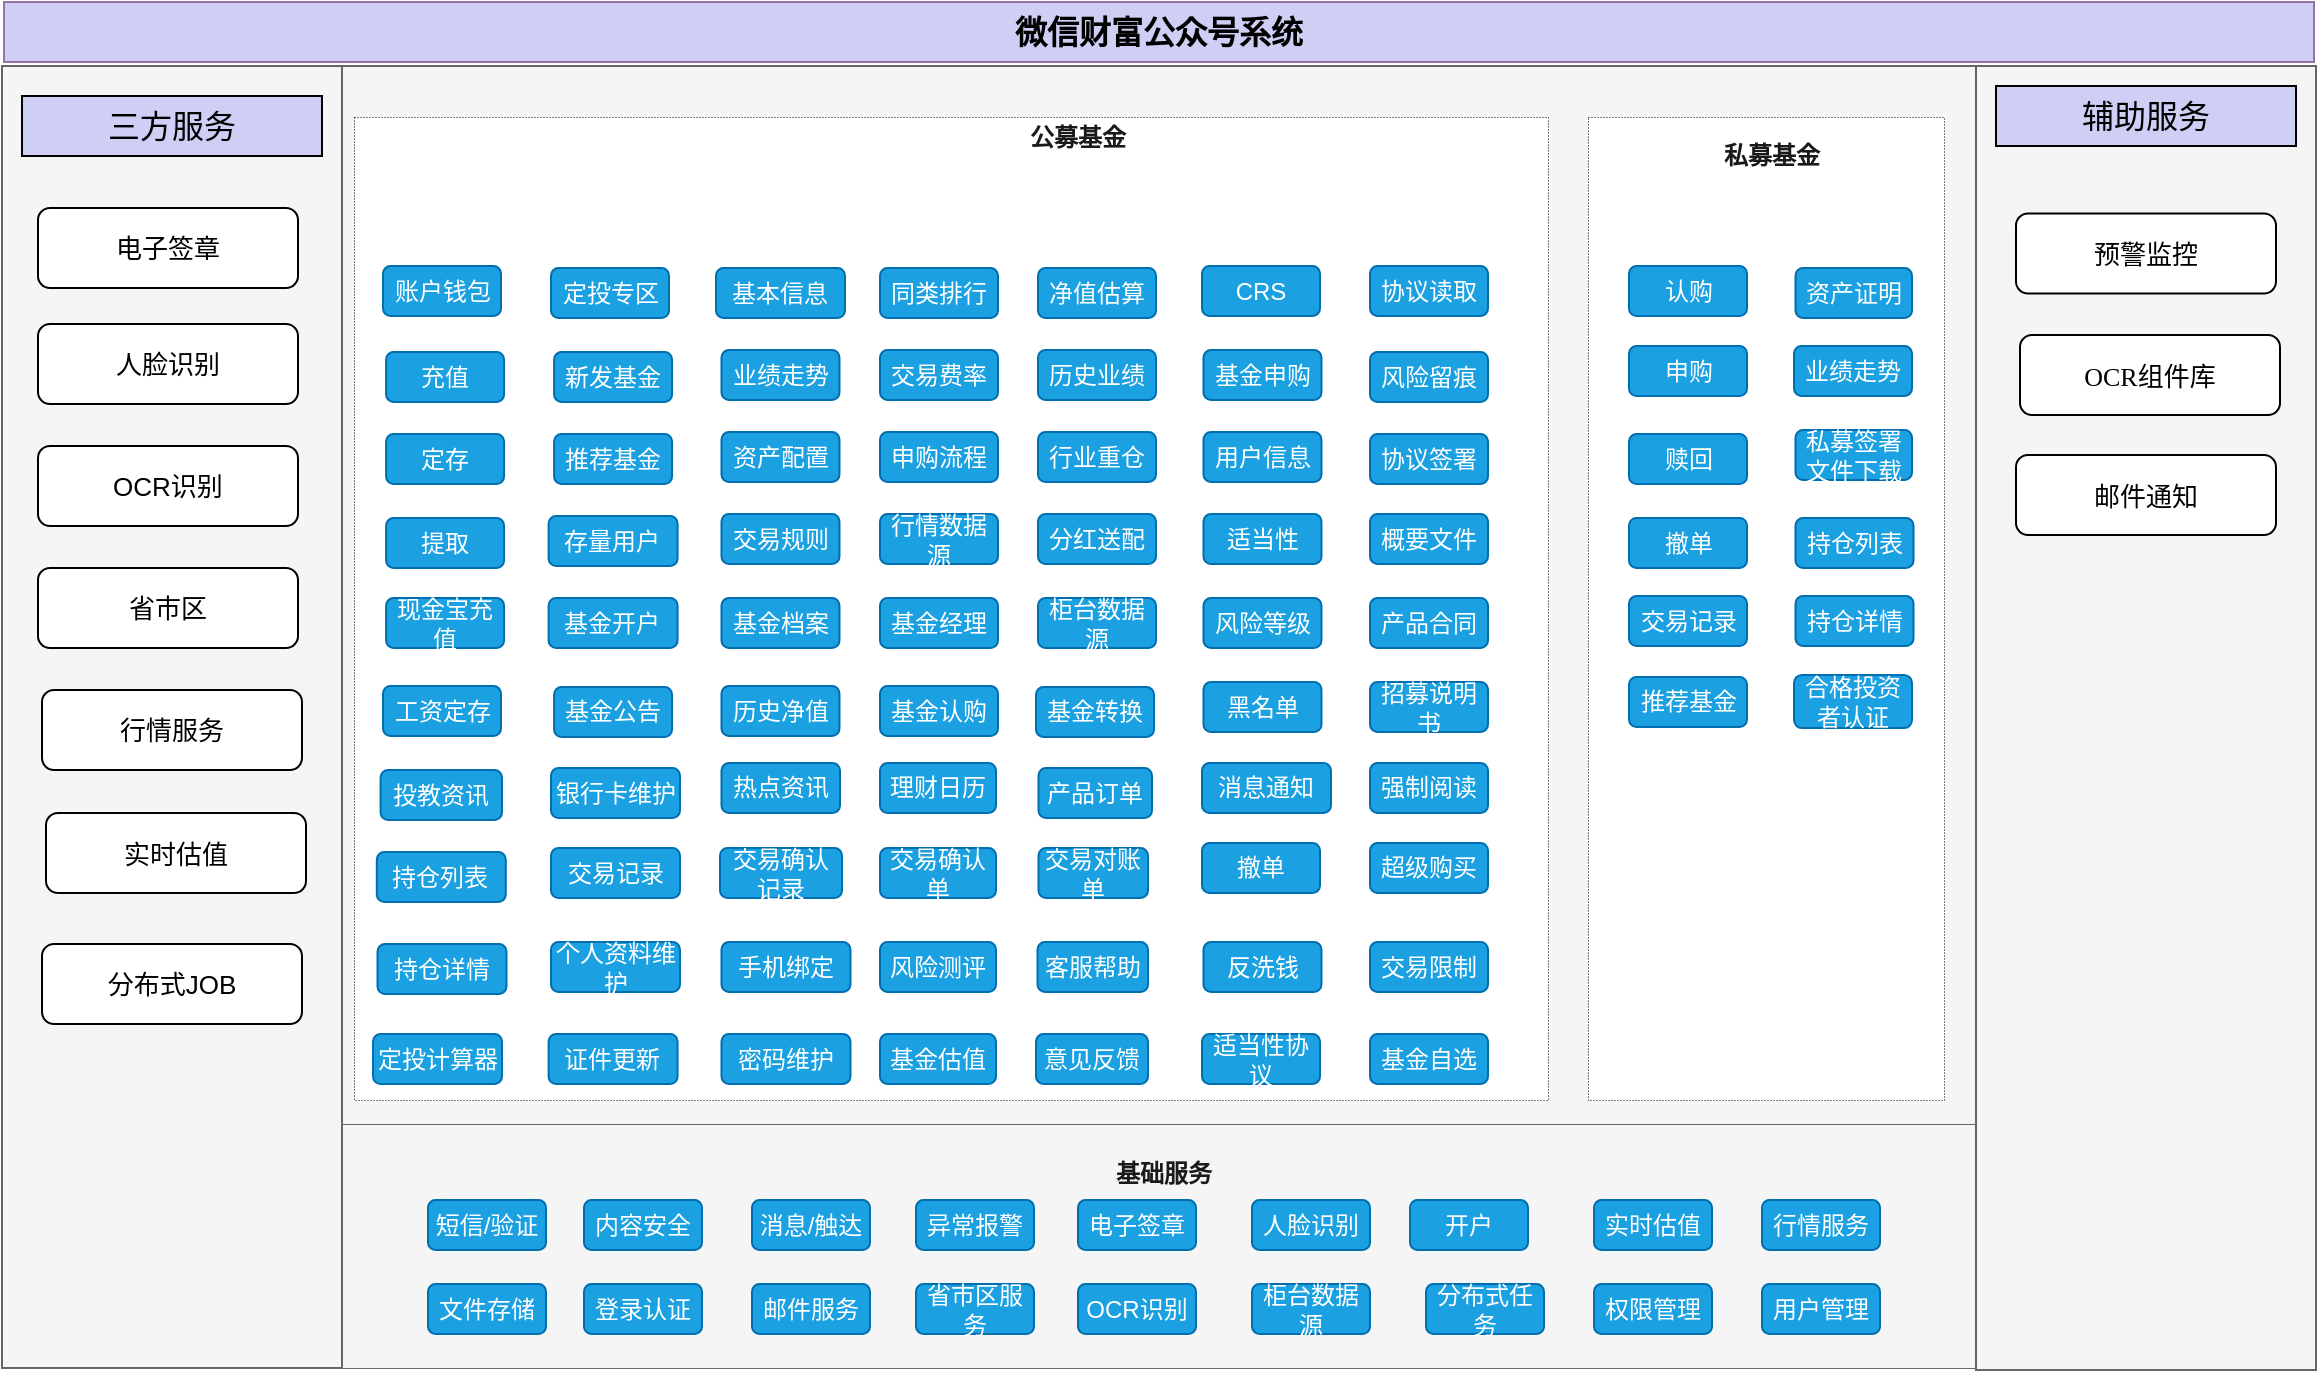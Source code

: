 <mxfile version="20.2.6" type="github">
  <diagram id="PbEHLwvle0bfFOzdE0RF" name="第 1 页">
    <mxGraphModel dx="1497" dy="802" grid="0" gridSize="10" guides="1" tooltips="1" connect="1" arrows="1" fold="1" page="0" pageScale="1" pageWidth="827" pageHeight="1169" math="0" shadow="0">
      <root>
        <mxCell id="0" />
        <mxCell id="1" parent="0" />
        <mxCell id="mJ2Si0FMy0EvRf1vYriI-1" value="" style="rounded=0;whiteSpace=wrap;html=1;fillColor=#f5f5f5;strokeColor=#666666;fontColor=#333333;" vertex="1" parent="1">
          <mxGeometry x="316" y="122" width="817" height="612" as="geometry" />
        </mxCell>
        <mxCell id="mJ2Si0FMy0EvRf1vYriI-14" value="" style="rounded=0;whiteSpace=wrap;html=1;fontColor=#333333;strokeColor=#666666;strokeWidth=0.5;fillColor=#f5f5f5;" vertex="1" parent="1">
          <mxGeometry x="309" y="651" width="825" height="122" as="geometry" />
        </mxCell>
        <mxCell id="bQanzyuvM3PR-ToL9I3--2" value="微信财富公众号系统" style="rounded=0;whiteSpace=wrap;html=1;fillColor=#CFCEF5;strokeColor=#9673a6;fontStyle=1;fontSize=16;" parent="1" vertex="1">
          <mxGeometry x="147" y="90" width="1155" height="30" as="geometry" />
        </mxCell>
        <mxCell id="bQanzyuvM3PR-ToL9I3--24" value="" style="rounded=0;whiteSpace=wrap;html=1;fontSize=16;fillColor=#f5f5f5;strokeColor=#666666;fontColor=#333333;" parent="1" vertex="1">
          <mxGeometry x="146" y="122" width="170" height="651" as="geometry" />
        </mxCell>
        <mxCell id="bQanzyuvM3PR-ToL9I3--25" value="三方服务" style="rounded=0;whiteSpace=wrap;html=1;fontSize=16;fillColor=#CFCEF5;" parent="1" vertex="1">
          <mxGeometry x="156" y="137" width="150" height="30" as="geometry" />
        </mxCell>
        <mxCell id="bQanzyuvM3PR-ToL9I3--26" value="电子签章" style="rounded=1;whiteSpace=wrap;html=1;fontSize=13;" parent="1" vertex="1">
          <mxGeometry x="164" y="193" width="130" height="40" as="geometry" />
        </mxCell>
        <mxCell id="bQanzyuvM3PR-ToL9I3--27" value="人脸识别" style="rounded=1;whiteSpace=wrap;html=1;fontSize=13;" parent="1" vertex="1">
          <mxGeometry x="164" y="251" width="130" height="40" as="geometry" />
        </mxCell>
        <mxCell id="bQanzyuvM3PR-ToL9I3--28" value="OCR识别" style="rounded=1;whiteSpace=wrap;html=1;fontSize=13;" parent="1" vertex="1">
          <mxGeometry x="164" y="312" width="130" height="40" as="geometry" />
        </mxCell>
        <mxCell id="bQanzyuvM3PR-ToL9I3--134" value="" style="rounded=0;whiteSpace=wrap;html=1;fontSize=13;fillColor=#f5f5f5;fontColor=#333333;strokeColor=#666666;" parent="1" vertex="1">
          <mxGeometry x="1133" y="122" width="170" height="652" as="geometry" />
        </mxCell>
        <mxCell id="bQanzyuvM3PR-ToL9I3--135" value="辅助服务" style="rounded=0;whiteSpace=wrap;html=1;fontSize=16;fillColor=#CFCEF5;" parent="1" vertex="1">
          <mxGeometry x="1143" y="132" width="150" height="30" as="geometry" />
        </mxCell>
        <mxCell id="ZADM2jKMoyXwHcdbe6bZ-2" value="&lt;p class=&quot;MsoNormal&quot; style=&quot;font-size: 13px;&quot;&gt;&lt;span style=&quot;font-size: 13px;&quot;&gt;&lt;font style=&quot;font-size: 13px;&quot;&gt;预警监控&lt;/font&gt;&lt;/span&gt;&lt;/p&gt;" style="rounded=1;whiteSpace=wrap;html=1;fontSize=13;fontFamily=Verdana;" parent="1" vertex="1">
          <mxGeometry x="1153" y="195.75" width="130" height="40" as="geometry" />
        </mxCell>
        <mxCell id="ZADM2jKMoyXwHcdbe6bZ-4" value="&lt;p class=&quot;MsoNormal&quot; style=&quot;font-size: 13px;&quot;&gt;&lt;span style=&quot;font-size: 13px;&quot;&gt;&lt;font style=&quot;font-size: 13px;&quot;&gt;OCR组件库&lt;/font&gt;&lt;/span&gt;&lt;/p&gt;" style="rounded=1;whiteSpace=wrap;html=1;fontSize=13;fontFamily=Verdana;" parent="1" vertex="1">
          <mxGeometry x="1155" y="256.5" width="130" height="40" as="geometry" />
        </mxCell>
        <mxCell id="zjK6YM6E4vPAOyXwSc66-1" value="省市区" style="rounded=1;whiteSpace=wrap;html=1;fontSize=13;" parent="1" vertex="1">
          <mxGeometry x="164" y="373" width="130" height="40" as="geometry" />
        </mxCell>
        <mxCell id="zjK6YM6E4vPAOyXwSc66-2" value="行情服务" style="rounded=1;whiteSpace=wrap;html=1;fontSize=13;" parent="1" vertex="1">
          <mxGeometry x="166" y="434" width="130" height="40" as="geometry" />
        </mxCell>
        <mxCell id="zjK6YM6E4vPAOyXwSc66-3" value="实时估值" style="rounded=1;whiteSpace=wrap;html=1;fontSize=13;" parent="1" vertex="1">
          <mxGeometry x="168" y="495.5" width="130" height="40" as="geometry" />
        </mxCell>
        <mxCell id="zjK6YM6E4vPAOyXwSc66-4" value="&lt;p class=&quot;MsoNormal&quot; style=&quot;font-size: 13px;&quot;&gt;&lt;span style=&quot;font-size: 13px;&quot;&gt;&lt;font style=&quot;font-size: 13px;&quot;&gt;邮件通知&lt;/font&gt;&lt;/span&gt;&lt;/p&gt;" style="rounded=1;whiteSpace=wrap;html=1;fontSize=13;fontFamily=Verdana;" parent="1" vertex="1">
          <mxGeometry x="1153" y="316.5" width="130" height="40" as="geometry" />
        </mxCell>
        <mxCell id="mJ2Si0FMy0EvRf1vYriI-2" value="" style="rounded=0;whiteSpace=wrap;html=1;fontColor=#1A1A1A;strokeColor=default;dashed=1;dashPattern=1 2;strokeWidth=0.5;" vertex="1" parent="1">
          <mxGeometry x="322" y="147.5" width="597" height="491.5" as="geometry" />
        </mxCell>
        <mxCell id="mJ2Si0FMy0EvRf1vYriI-3" value="" style="rounded=0;whiteSpace=wrap;html=1;fontColor=#1A1A1A;dashed=1;dashPattern=1 2;strokeWidth=0.5;" vertex="1" parent="1">
          <mxGeometry x="939" y="147.5" width="178" height="491.5" as="geometry" />
        </mxCell>
        <mxCell id="mJ2Si0FMy0EvRf1vYriI-5" value="公募基金" style="text;html=1;strokeColor=none;fillColor=none;align=center;verticalAlign=middle;whiteSpace=wrap;rounded=0;dashed=1;dashPattern=1 2;fontColor=#1A1A1A;fontStyle=1" vertex="1" parent="1">
          <mxGeometry x="654" y="143" width="60" height="30" as="geometry" />
        </mxCell>
        <mxCell id="mJ2Si0FMy0EvRf1vYriI-6" value="私募基金" style="text;html=1;strokeColor=none;fillColor=none;align=center;verticalAlign=middle;whiteSpace=wrap;rounded=0;dashed=1;dashPattern=1 2;fontColor=#1A1A1A;fontStyle=1" vertex="1" parent="1">
          <mxGeometry x="1001" y="152" width="60" height="30" as="geometry" />
        </mxCell>
        <mxCell id="mJ2Si0FMy0EvRf1vYriI-8" value="开户" style="text;html=1;strokeColor=#006EAF;fillColor=#1ba1e2;align=center;verticalAlign=middle;whiteSpace=wrap;rounded=1;fontColor=#ffffff;" vertex="1" parent="1">
          <mxGeometry x="850" y="689" width="59" height="25" as="geometry" />
        </mxCell>
        <mxCell id="mJ2Si0FMy0EvRf1vYriI-9" value="认购" style="text;html=1;strokeColor=#006EAF;fillColor=#1ba1e2;align=center;verticalAlign=middle;whiteSpace=wrap;rounded=1;fontColor=#ffffff;" vertex="1" parent="1">
          <mxGeometry x="959.5" y="222" width="59" height="25" as="geometry" />
        </mxCell>
        <mxCell id="mJ2Si0FMy0EvRf1vYriI-10" value="申购" style="text;html=1;strokeColor=#006EAF;fillColor=#1ba1e2;align=center;verticalAlign=middle;whiteSpace=wrap;rounded=1;fontColor=#ffffff;" vertex="1" parent="1">
          <mxGeometry x="959.5" y="262" width="59" height="25" as="geometry" />
        </mxCell>
        <mxCell id="mJ2Si0FMy0EvRf1vYriI-11" value="业绩走势" style="text;html=1;strokeColor=#006EAF;fillColor=#1ba1e2;align=center;verticalAlign=middle;whiteSpace=wrap;rounded=1;fontColor=#ffffff;" vertex="1" parent="1">
          <mxGeometry x="1042" y="262" width="59" height="25" as="geometry" />
        </mxCell>
        <mxCell id="mJ2Si0FMy0EvRf1vYriI-12" value="赎回" style="text;html=1;strokeColor=#006EAF;fillColor=#1ba1e2;align=center;verticalAlign=middle;whiteSpace=wrap;rounded=1;fontColor=#ffffff;" vertex="1" parent="1">
          <mxGeometry x="959.5" y="306" width="59" height="25" as="geometry" />
        </mxCell>
        <mxCell id="mJ2Si0FMy0EvRf1vYriI-13" value="撤单" style="text;html=1;strokeColor=#006EAF;fillColor=#1ba1e2;align=center;verticalAlign=middle;whiteSpace=wrap;rounded=1;fontColor=#ffffff;" vertex="1" parent="1">
          <mxGeometry x="959.5" y="348" width="59" height="25" as="geometry" />
        </mxCell>
        <mxCell id="mJ2Si0FMy0EvRf1vYriI-15" value="基础服务" style="text;html=1;strokeColor=none;fillColor=none;align=center;verticalAlign=middle;whiteSpace=wrap;rounded=0;fontColor=#1A1A1A;fontStyle=1" vertex="1" parent="1">
          <mxGeometry x="696.5" y="661" width="60" height="30" as="geometry" />
        </mxCell>
        <mxCell id="mJ2Si0FMy0EvRf1vYriI-16" value="短信/验证" style="text;html=1;strokeColor=#006EAF;fillColor=#1ba1e2;align=center;verticalAlign=middle;whiteSpace=wrap;rounded=1;fontColor=#ffffff;" vertex="1" parent="1">
          <mxGeometry x="359" y="689" width="59" height="25" as="geometry" />
        </mxCell>
        <mxCell id="mJ2Si0FMy0EvRf1vYriI-17" value="内容安全" style="text;html=1;strokeColor=#006EAF;fillColor=#1ba1e2;align=center;verticalAlign=middle;whiteSpace=wrap;rounded=1;fontColor=#ffffff;" vertex="1" parent="1">
          <mxGeometry x="437" y="689" width="59" height="25" as="geometry" />
        </mxCell>
        <mxCell id="mJ2Si0FMy0EvRf1vYriI-18" value="消息/触达" style="text;html=1;strokeColor=#006EAF;fillColor=#1ba1e2;align=center;verticalAlign=middle;whiteSpace=wrap;rounded=1;fontColor=#ffffff;" vertex="1" parent="1">
          <mxGeometry x="521" y="689" width="59" height="25" as="geometry" />
        </mxCell>
        <mxCell id="mJ2Si0FMy0EvRf1vYriI-19" value="异常报警" style="text;html=1;strokeColor=#006EAF;fillColor=#1ba1e2;align=center;verticalAlign=middle;whiteSpace=wrap;rounded=1;fontColor=#ffffff;" vertex="1" parent="1">
          <mxGeometry x="603" y="689" width="59" height="25" as="geometry" />
        </mxCell>
        <mxCell id="mJ2Si0FMy0EvRf1vYriI-20" value="电子签章" style="text;html=1;strokeColor=#006EAF;fillColor=#1ba1e2;align=center;verticalAlign=middle;whiteSpace=wrap;rounded=1;fontColor=#ffffff;" vertex="1" parent="1">
          <mxGeometry x="684" y="689" width="59" height="25" as="geometry" />
        </mxCell>
        <mxCell id="mJ2Si0FMy0EvRf1vYriI-21" value="人脸识别" style="text;html=1;strokeColor=#006EAF;fillColor=#1ba1e2;align=center;verticalAlign=middle;whiteSpace=wrap;rounded=1;fontColor=#ffffff;" vertex="1" parent="1">
          <mxGeometry x="771" y="689" width="59" height="25" as="geometry" />
        </mxCell>
        <mxCell id="mJ2Si0FMy0EvRf1vYriI-22" value="文件存储" style="text;html=1;strokeColor=#006EAF;fillColor=#1ba1e2;align=center;verticalAlign=middle;whiteSpace=wrap;rounded=1;fontColor=#ffffff;" vertex="1" parent="1">
          <mxGeometry x="359" y="731" width="59" height="25" as="geometry" />
        </mxCell>
        <mxCell id="mJ2Si0FMy0EvRf1vYriI-23" value="登录认证" style="text;html=1;strokeColor=#006EAF;fillColor=#1ba1e2;align=center;verticalAlign=middle;whiteSpace=wrap;rounded=1;fontColor=#ffffff;" vertex="1" parent="1">
          <mxGeometry x="437" y="731" width="59" height="25" as="geometry" />
        </mxCell>
        <mxCell id="mJ2Si0FMy0EvRf1vYriI-24" value="邮件服务" style="text;html=1;strokeColor=#006EAF;fillColor=#1ba1e2;align=center;verticalAlign=middle;whiteSpace=wrap;rounded=1;fontColor=#ffffff;" vertex="1" parent="1">
          <mxGeometry x="521" y="731" width="59" height="25" as="geometry" />
        </mxCell>
        <mxCell id="mJ2Si0FMy0EvRf1vYriI-25" value="省市区服务" style="text;html=1;strokeColor=#006EAF;fillColor=#1ba1e2;align=center;verticalAlign=middle;whiteSpace=wrap;rounded=1;fontColor=#ffffff;" vertex="1" parent="1">
          <mxGeometry x="603" y="731" width="59" height="25" as="geometry" />
        </mxCell>
        <mxCell id="mJ2Si0FMy0EvRf1vYriI-26" value="行情服务" style="text;html=1;strokeColor=#006EAF;fillColor=#1ba1e2;align=center;verticalAlign=middle;whiteSpace=wrap;rounded=1;fontColor=#ffffff;" vertex="1" parent="1">
          <mxGeometry x="1026" y="689" width="59" height="25" as="geometry" />
        </mxCell>
        <mxCell id="mJ2Si0FMy0EvRf1vYriI-27" value="实时估值" style="text;html=1;strokeColor=#006EAF;fillColor=#1ba1e2;align=center;verticalAlign=middle;whiteSpace=wrap;rounded=1;fontColor=#ffffff;" vertex="1" parent="1">
          <mxGeometry x="942" y="689" width="59" height="25" as="geometry" />
        </mxCell>
        <mxCell id="mJ2Si0FMy0EvRf1vYriI-126" value="OCR识别" style="text;html=1;strokeColor=#006EAF;fillColor=#1ba1e2;align=center;verticalAlign=middle;whiteSpace=wrap;rounded=1;fontColor=#ffffff;" vertex="1" parent="1">
          <mxGeometry x="684" y="731" width="59" height="25" as="geometry" />
        </mxCell>
        <mxCell id="mJ2Si0FMy0EvRf1vYriI-127" value="柜台数据源" style="text;html=1;strokeColor=#006EAF;fillColor=#1ba1e2;align=center;verticalAlign=middle;whiteSpace=wrap;rounded=1;fontColor=#ffffff;" vertex="1" parent="1">
          <mxGeometry x="771" y="731" width="59" height="25" as="geometry" />
        </mxCell>
        <mxCell id="mJ2Si0FMy0EvRf1vYriI-128" value="分布式任务" style="text;html=1;strokeColor=#006EAF;fillColor=#1ba1e2;align=center;verticalAlign=middle;whiteSpace=wrap;rounded=1;fontColor=#ffffff;" vertex="1" parent="1">
          <mxGeometry x="858" y="731" width="59" height="25" as="geometry" />
        </mxCell>
        <mxCell id="mJ2Si0FMy0EvRf1vYriI-129" value="权限管理" style="text;html=1;strokeColor=#006EAF;fillColor=#1ba1e2;align=center;verticalAlign=middle;whiteSpace=wrap;rounded=1;fontColor=#ffffff;" vertex="1" parent="1">
          <mxGeometry x="942" y="731" width="59" height="25" as="geometry" />
        </mxCell>
        <mxCell id="mJ2Si0FMy0EvRf1vYriI-130" value="用户管理" style="text;html=1;strokeColor=#006EAF;fillColor=#1ba1e2;align=center;verticalAlign=middle;whiteSpace=wrap;rounded=1;fontColor=#ffffff;" vertex="1" parent="1">
          <mxGeometry x="1026" y="731" width="59" height="25" as="geometry" />
        </mxCell>
        <mxCell id="mJ2Si0FMy0EvRf1vYriI-32" value="账户钱包" style="text;html=1;strokeColor=#006EAF;fillColor=#1ba1e2;align=center;verticalAlign=middle;whiteSpace=wrap;rounded=1;fontColor=#ffffff;" vertex="1" parent="1">
          <mxGeometry x="336.5" y="222" width="59" height="25" as="geometry" />
        </mxCell>
        <mxCell id="mJ2Si0FMy0EvRf1vYriI-33" value="充值" style="text;html=1;strokeColor=#006EAF;fillColor=#1ba1e2;align=center;verticalAlign=middle;whiteSpace=wrap;rounded=1;fontColor=#ffffff;" vertex="1" parent="1">
          <mxGeometry x="338.04" y="265" width="59" height="25" as="geometry" />
        </mxCell>
        <mxCell id="mJ2Si0FMy0EvRf1vYriI-34" value="定存" style="text;html=1;strokeColor=#006EAF;fillColor=#1ba1e2;align=center;verticalAlign=middle;whiteSpace=wrap;rounded=1;fontColor=#ffffff;" vertex="1" parent="1">
          <mxGeometry x="338.04" y="306" width="59" height="25" as="geometry" />
        </mxCell>
        <mxCell id="mJ2Si0FMy0EvRf1vYriI-35" value="提取" style="text;html=1;strokeColor=#006EAF;fillColor=#1ba1e2;align=center;verticalAlign=middle;whiteSpace=wrap;rounded=1;fontColor=#ffffff;" vertex="1" parent="1">
          <mxGeometry x="338.04" y="348" width="59" height="25" as="geometry" />
        </mxCell>
        <mxCell id="mJ2Si0FMy0EvRf1vYriI-36" value="现金宝充值" style="text;html=1;strokeColor=#006EAF;fillColor=#1ba1e2;align=center;verticalAlign=middle;whiteSpace=wrap;rounded=1;fontColor=#ffffff;" vertex="1" parent="1">
          <mxGeometry x="338.04" y="388" width="59" height="25" as="geometry" />
        </mxCell>
        <mxCell id="mJ2Si0FMy0EvRf1vYriI-37" value="工资定存" style="text;html=1;strokeColor=#006EAF;fillColor=#1ba1e2;align=center;verticalAlign=middle;whiteSpace=wrap;rounded=1;fontColor=#ffffff;" vertex="1" parent="1">
          <mxGeometry x="336.5" y="432" width="59" height="25" as="geometry" />
        </mxCell>
        <mxCell id="mJ2Si0FMy0EvRf1vYriI-41" value="定投专区" style="text;html=1;strokeColor=#006EAF;fillColor=#1ba1e2;align=center;verticalAlign=middle;whiteSpace=wrap;rounded=1;fontColor=#ffffff;" vertex="1" parent="1">
          <mxGeometry x="420.5" y="223" width="59" height="25" as="geometry" />
        </mxCell>
        <mxCell id="mJ2Si0FMy0EvRf1vYriI-42" value="新发基金" style="text;html=1;strokeColor=#006EAF;fillColor=#1ba1e2;align=center;verticalAlign=middle;whiteSpace=wrap;rounded=1;fontColor=#ffffff;" vertex="1" parent="1">
          <mxGeometry x="422.04" y="265" width="59" height="25" as="geometry" />
        </mxCell>
        <mxCell id="mJ2Si0FMy0EvRf1vYriI-43" value="推荐基金" style="text;html=1;strokeColor=#006EAF;fillColor=#1ba1e2;align=center;verticalAlign=middle;whiteSpace=wrap;rounded=1;fontColor=#ffffff;" vertex="1" parent="1">
          <mxGeometry x="422.04" y="306" width="59" height="25" as="geometry" />
        </mxCell>
        <mxCell id="mJ2Si0FMy0EvRf1vYriI-47" value="基本信息" style="text;html=1;strokeColor=#006EAF;fillColor=#1ba1e2;align=center;verticalAlign=middle;whiteSpace=wrap;rounded=1;fontColor=#ffffff;" vertex="1" parent="1">
          <mxGeometry x="503" y="223" width="64.49" height="25" as="geometry" />
        </mxCell>
        <mxCell id="mJ2Si0FMy0EvRf1vYriI-48" value="业绩走势" style="text;html=1;strokeColor=#006EAF;fillColor=#1ba1e2;align=center;verticalAlign=middle;whiteSpace=wrap;rounded=1;fontColor=#ffffff;" vertex="1" parent="1">
          <mxGeometry x="505.74" y="264" width="59" height="25" as="geometry" />
        </mxCell>
        <mxCell id="mJ2Si0FMy0EvRf1vYriI-49" value="资产配置" style="text;html=1;strokeColor=#006EAF;fillColor=#1ba1e2;align=center;verticalAlign=middle;whiteSpace=wrap;rounded=1;fontColor=#ffffff;" vertex="1" parent="1">
          <mxGeometry x="505.74" y="305" width="59" height="25" as="geometry" />
        </mxCell>
        <mxCell id="mJ2Si0FMy0EvRf1vYriI-50" value="交易规则" style="text;html=1;strokeColor=#006EAF;fillColor=#1ba1e2;align=center;verticalAlign=middle;whiteSpace=wrap;rounded=1;fontColor=#ffffff;" vertex="1" parent="1">
          <mxGeometry x="505.74" y="346" width="59" height="25" as="geometry" />
        </mxCell>
        <mxCell id="mJ2Si0FMy0EvRf1vYriI-51" value="基金档案" style="text;html=1;strokeColor=#006EAF;fillColor=#1ba1e2;align=center;verticalAlign=middle;whiteSpace=wrap;rounded=1;fontColor=#ffffff;" vertex="1" parent="1">
          <mxGeometry x="505.74" y="388" width="59" height="25" as="geometry" />
        </mxCell>
        <mxCell id="mJ2Si0FMy0EvRf1vYriI-52" value="基金公告" style="text;html=1;strokeColor=#006EAF;fillColor=#1ba1e2;align=center;verticalAlign=middle;whiteSpace=wrap;rounded=1;fontColor=#ffffff;" vertex="1" parent="1">
          <mxGeometry x="422.04" y="432.5" width="59" height="25" as="geometry" />
        </mxCell>
        <mxCell id="mJ2Si0FMy0EvRf1vYriI-53" value="同类排行" style="text;html=1;strokeColor=#006EAF;fillColor=#1ba1e2;align=center;verticalAlign=middle;whiteSpace=wrap;rounded=1;fontColor=#ffffff;" vertex="1" parent="1">
          <mxGeometry x="585" y="223" width="59" height="25" as="geometry" />
        </mxCell>
        <mxCell id="mJ2Si0FMy0EvRf1vYriI-54" value="交易费率" style="text;html=1;strokeColor=#006EAF;fillColor=#1ba1e2;align=center;verticalAlign=middle;whiteSpace=wrap;rounded=1;fontColor=#ffffff;" vertex="1" parent="1">
          <mxGeometry x="585" y="264" width="59" height="25" as="geometry" />
        </mxCell>
        <mxCell id="mJ2Si0FMy0EvRf1vYriI-55" value="申购流程" style="text;html=1;strokeColor=#006EAF;fillColor=#1ba1e2;align=center;verticalAlign=middle;whiteSpace=wrap;rounded=1;fontColor=#ffffff;" vertex="1" parent="1">
          <mxGeometry x="585" y="305" width="59" height="25" as="geometry" />
        </mxCell>
        <mxCell id="mJ2Si0FMy0EvRf1vYriI-56" value="行情数据源" style="text;html=1;strokeColor=#006EAF;fillColor=#1ba1e2;align=center;verticalAlign=middle;whiteSpace=wrap;rounded=1;fontColor=#ffffff;" vertex="1" parent="1">
          <mxGeometry x="585" y="346" width="59" height="25" as="geometry" />
        </mxCell>
        <mxCell id="mJ2Si0FMy0EvRf1vYriI-57" value="基金经理" style="text;html=1;strokeColor=#006EAF;fillColor=#1ba1e2;align=center;verticalAlign=middle;whiteSpace=wrap;rounded=1;fontColor=#ffffff;" vertex="1" parent="1">
          <mxGeometry x="585" y="388" width="59" height="25" as="geometry" />
        </mxCell>
        <mxCell id="mJ2Si0FMy0EvRf1vYriI-58" value="历史净值" style="text;html=1;strokeColor=#006EAF;fillColor=#1ba1e2;align=center;verticalAlign=middle;whiteSpace=wrap;rounded=1;fontColor=#ffffff;" vertex="1" parent="1">
          <mxGeometry x="505.74" y="432" width="59" height="25" as="geometry" />
        </mxCell>
        <mxCell id="mJ2Si0FMy0EvRf1vYriI-59" value="净值估算" style="text;html=1;strokeColor=#006EAF;fillColor=#1ba1e2;align=center;verticalAlign=middle;whiteSpace=wrap;rounded=1;fontColor=#ffffff;" vertex="1" parent="1">
          <mxGeometry x="664" y="223" width="59" height="25" as="geometry" />
        </mxCell>
        <mxCell id="mJ2Si0FMy0EvRf1vYriI-60" value="历史业绩" style="text;html=1;strokeColor=#006EAF;fillColor=#1ba1e2;align=center;verticalAlign=middle;whiteSpace=wrap;rounded=1;fontColor=#ffffff;" vertex="1" parent="1">
          <mxGeometry x="664" y="264" width="59" height="25" as="geometry" />
        </mxCell>
        <mxCell id="mJ2Si0FMy0EvRf1vYriI-61" value="行业重仓" style="text;html=1;strokeColor=#006EAF;fillColor=#1ba1e2;align=center;verticalAlign=middle;whiteSpace=wrap;rounded=1;fontColor=#ffffff;" vertex="1" parent="1">
          <mxGeometry x="664" y="305" width="59" height="25" as="geometry" />
        </mxCell>
        <mxCell id="mJ2Si0FMy0EvRf1vYriI-62" value="分红送配" style="text;html=1;strokeColor=#006EAF;fillColor=#1ba1e2;align=center;verticalAlign=middle;whiteSpace=wrap;rounded=1;fontColor=#ffffff;" vertex="1" parent="1">
          <mxGeometry x="664" y="346" width="59" height="25" as="geometry" />
        </mxCell>
        <mxCell id="mJ2Si0FMy0EvRf1vYriI-63" value="柜台数据源" style="text;html=1;strokeColor=#006EAF;fillColor=#1ba1e2;align=center;verticalAlign=middle;whiteSpace=wrap;rounded=1;fontColor=#ffffff;" vertex="1" parent="1">
          <mxGeometry x="664" y="388" width="59" height="25" as="geometry" />
        </mxCell>
        <mxCell id="mJ2Si0FMy0EvRf1vYriI-67" value="基金认购" style="text;html=1;strokeColor=#006EAF;fillColor=#1ba1e2;align=center;verticalAlign=middle;whiteSpace=wrap;rounded=1;fontColor=#ffffff;" vertex="1" parent="1">
          <mxGeometry x="585" y="432" width="59" height="25" as="geometry" />
        </mxCell>
        <mxCell id="mJ2Si0FMy0EvRf1vYriI-68" value="基金申购" style="text;html=1;strokeColor=#006EAF;fillColor=#1ba1e2;align=center;verticalAlign=middle;whiteSpace=wrap;rounded=1;fontColor=#ffffff;" vertex="1" parent="1">
          <mxGeometry x="746.74" y="264" width="59" height="25" as="geometry" />
        </mxCell>
        <mxCell id="mJ2Si0FMy0EvRf1vYriI-69" value="用户信息" style="text;html=1;strokeColor=#006EAF;fillColor=#1ba1e2;align=center;verticalAlign=middle;whiteSpace=wrap;rounded=1;fontColor=#ffffff;" vertex="1" parent="1">
          <mxGeometry x="746.74" y="305" width="59" height="25" as="geometry" />
        </mxCell>
        <mxCell id="mJ2Si0FMy0EvRf1vYriI-70" value="适当性" style="text;html=1;strokeColor=#006EAF;fillColor=#1ba1e2;align=center;verticalAlign=middle;whiteSpace=wrap;rounded=1;fontColor=#ffffff;" vertex="1" parent="1">
          <mxGeometry x="746.74" y="346" width="59" height="25" as="geometry" />
        </mxCell>
        <mxCell id="mJ2Si0FMy0EvRf1vYriI-71" value="风险等级" style="text;html=1;strokeColor=#006EAF;fillColor=#1ba1e2;align=center;verticalAlign=middle;whiteSpace=wrap;rounded=1;fontColor=#ffffff;" vertex="1" parent="1">
          <mxGeometry x="746.74" y="388" width="59" height="25" as="geometry" />
        </mxCell>
        <mxCell id="mJ2Si0FMy0EvRf1vYriI-72" value="黑名单" style="text;html=1;strokeColor=#006EAF;fillColor=#1ba1e2;align=center;verticalAlign=middle;whiteSpace=wrap;rounded=1;fontColor=#ffffff;" vertex="1" parent="1">
          <mxGeometry x="746.74" y="430" width="59" height="25" as="geometry" />
        </mxCell>
        <mxCell id="mJ2Si0FMy0EvRf1vYriI-73" value="CRS" style="text;html=1;strokeColor=#006EAF;fillColor=#1ba1e2;align=center;verticalAlign=middle;whiteSpace=wrap;rounded=1;fontColor=#ffffff;" vertex="1" parent="1">
          <mxGeometry x="746" y="222" width="59" height="25" as="geometry" />
        </mxCell>
        <mxCell id="mJ2Si0FMy0EvRf1vYriI-74" value="反洗钱" style="text;html=1;strokeColor=#006EAF;fillColor=#1ba1e2;align=center;verticalAlign=middle;whiteSpace=wrap;rounded=1;fontColor=#ffffff;" vertex="1" parent="1">
          <mxGeometry x="746.74" y="560" width="59" height="25" as="geometry" />
        </mxCell>
        <mxCell id="mJ2Si0FMy0EvRf1vYriI-75" value="适当性协议" style="text;html=1;strokeColor=#006EAF;fillColor=#1ba1e2;align=center;verticalAlign=middle;whiteSpace=wrap;rounded=1;fontColor=#ffffff;" vertex="1" parent="1">
          <mxGeometry x="746" y="606" width="59" height="25" as="geometry" />
        </mxCell>
        <mxCell id="mJ2Si0FMy0EvRf1vYriI-76" value="概要文件" style="text;html=1;strokeColor=#006EAF;fillColor=#1ba1e2;align=center;verticalAlign=middle;whiteSpace=wrap;rounded=1;fontColor=#ffffff;" vertex="1" parent="1">
          <mxGeometry x="830" y="346" width="59" height="25" as="geometry" />
        </mxCell>
        <mxCell id="mJ2Si0FMy0EvRf1vYriI-77" value="产品合同" style="text;html=1;strokeColor=#006EAF;fillColor=#1ba1e2;align=center;verticalAlign=middle;whiteSpace=wrap;rounded=1;fontColor=#ffffff;" vertex="1" parent="1">
          <mxGeometry x="830" y="388" width="59" height="25" as="geometry" />
        </mxCell>
        <mxCell id="mJ2Si0FMy0EvRf1vYriI-78" value="招募说明书" style="text;html=1;strokeColor=#006EAF;fillColor=#1ba1e2;align=center;verticalAlign=middle;whiteSpace=wrap;rounded=1;fontColor=#ffffff;" vertex="1" parent="1">
          <mxGeometry x="830" y="430" width="59" height="25" as="geometry" />
        </mxCell>
        <mxCell id="mJ2Si0FMy0EvRf1vYriI-79" value="协议读取" style="text;html=1;strokeColor=#006EAF;fillColor=#1ba1e2;align=center;verticalAlign=middle;whiteSpace=wrap;rounded=1;fontColor=#ffffff;" vertex="1" parent="1">
          <mxGeometry x="830" y="222" width="59" height="25" as="geometry" />
        </mxCell>
        <mxCell id="mJ2Si0FMy0EvRf1vYriI-80" value="风险留痕" style="text;html=1;strokeColor=#006EAF;fillColor=#1ba1e2;align=center;verticalAlign=middle;whiteSpace=wrap;rounded=1;fontColor=#ffffff;" vertex="1" parent="1">
          <mxGeometry x="830" y="265" width="59" height="25" as="geometry" />
        </mxCell>
        <mxCell id="mJ2Si0FMy0EvRf1vYriI-81" value="协议签署" style="text;html=1;strokeColor=#006EAF;fillColor=#1ba1e2;align=center;verticalAlign=middle;whiteSpace=wrap;rounded=1;fontColor=#ffffff;" vertex="1" parent="1">
          <mxGeometry x="830" y="306" width="59" height="25" as="geometry" />
        </mxCell>
        <mxCell id="mJ2Si0FMy0EvRf1vYriI-82" value="强制阅读" style="text;html=1;strokeColor=#006EAF;fillColor=#1ba1e2;align=center;verticalAlign=middle;whiteSpace=wrap;rounded=1;fontColor=#ffffff;" vertex="1" parent="1">
          <mxGeometry x="830" y="470.5" width="59" height="25" as="geometry" />
        </mxCell>
        <mxCell id="mJ2Si0FMy0EvRf1vYriI-83" value="超级购买" style="text;html=1;strokeColor=#006EAF;fillColor=#1ba1e2;align=center;verticalAlign=middle;whiteSpace=wrap;rounded=1;fontColor=#ffffff;" vertex="1" parent="1">
          <mxGeometry x="830" y="510.5" width="59" height="25" as="geometry" />
        </mxCell>
        <mxCell id="mJ2Si0FMy0EvRf1vYriI-84" value="交易限制" style="text;html=1;strokeColor=#006EAF;fillColor=#1ba1e2;align=center;verticalAlign=middle;whiteSpace=wrap;rounded=1;fontColor=#ffffff;" vertex="1" parent="1">
          <mxGeometry x="830" y="560" width="59" height="25" as="geometry" />
        </mxCell>
        <mxCell id="mJ2Si0FMy0EvRf1vYriI-86" value="基金转换" style="text;html=1;strokeColor=#006EAF;fillColor=#1ba1e2;align=center;verticalAlign=middle;whiteSpace=wrap;rounded=1;fontColor=#ffffff;" vertex="1" parent="1">
          <mxGeometry x="663" y="432.5" width="59" height="25" as="geometry" />
        </mxCell>
        <mxCell id="mJ2Si0FMy0EvRf1vYriI-87" value="撤单" style="text;html=1;strokeColor=#006EAF;fillColor=#1ba1e2;align=center;verticalAlign=middle;whiteSpace=wrap;rounded=1;fontColor=#ffffff;" vertex="1" parent="1">
          <mxGeometry x="746" y="510.5" width="59" height="25" as="geometry" />
        </mxCell>
        <mxCell id="mJ2Si0FMy0EvRf1vYriI-92" value="基金开户" style="text;html=1;strokeColor=#006EAF;fillColor=#1ba1e2;align=center;verticalAlign=middle;whiteSpace=wrap;rounded=1;fontColor=#ffffff;" vertex="1" parent="1">
          <mxGeometry x="419.3" y="388" width="64.49" height="25" as="geometry" />
        </mxCell>
        <mxCell id="mJ2Si0FMy0EvRf1vYriI-93" value="存量用户" style="text;html=1;strokeColor=#006EAF;fillColor=#1ba1e2;align=center;verticalAlign=middle;whiteSpace=wrap;rounded=1;fontColor=#ffffff;" vertex="1" parent="1">
          <mxGeometry x="419.3" y="347" width="64.49" height="25" as="geometry" />
        </mxCell>
        <mxCell id="mJ2Si0FMy0EvRf1vYriI-136" value="分布式JOB" style="rounded=1;whiteSpace=wrap;html=1;fontSize=13;" vertex="1" parent="1">
          <mxGeometry x="166" y="561" width="130" height="40" as="geometry" />
        </mxCell>
        <mxCell id="mJ2Si0FMy0EvRf1vYriI-140" value="合格投资者认证" style="text;html=1;strokeColor=#006EAF;fillColor=#1ba1e2;align=center;verticalAlign=middle;whiteSpace=wrap;rounded=1;fontColor=#ffffff;" vertex="1" parent="1">
          <mxGeometry x="1042" y="426.5" width="59" height="26.5" as="geometry" />
        </mxCell>
        <mxCell id="mJ2Si0FMy0EvRf1vYriI-97" value="投教资讯" style="text;html=1;strokeColor=#006EAF;fillColor=#1ba1e2;align=center;verticalAlign=middle;whiteSpace=wrap;rounded=1;fontColor=#ffffff;" vertex="1" parent="1">
          <mxGeometry x="335.29" y="474" width="60.71" height="25" as="geometry" />
        </mxCell>
        <mxCell id="mJ2Si0FMy0EvRf1vYriI-98" value="热点资讯" style="text;html=1;strokeColor=#006EAF;fillColor=#1ba1e2;align=center;verticalAlign=middle;whiteSpace=wrap;rounded=1;fontColor=#ffffff;" vertex="1" parent="1">
          <mxGeometry x="505.74" y="470.5" width="59.26" height="25" as="geometry" />
        </mxCell>
        <mxCell id="mJ2Si0FMy0EvRf1vYriI-102" value="定投计算器" style="text;html=1;strokeColor=#006EAF;fillColor=#1ba1e2;align=center;verticalAlign=middle;whiteSpace=wrap;rounded=1;fontColor=#ffffff;" vertex="1" parent="1">
          <mxGeometry x="331.51" y="606" width="64.49" height="25" as="geometry" />
        </mxCell>
        <mxCell id="mJ2Si0FMy0EvRf1vYriI-103" value="理财日历" style="text;html=1;strokeColor=#006EAF;fillColor=#1ba1e2;align=center;verticalAlign=middle;whiteSpace=wrap;rounded=1;fontColor=#ffffff;" vertex="1" parent="1">
          <mxGeometry x="585" y="470.5" width="58" height="25" as="geometry" />
        </mxCell>
        <mxCell id="mJ2Si0FMy0EvRf1vYriI-104" value="基金估值" style="text;html=1;strokeColor=#006EAF;fillColor=#1ba1e2;align=center;verticalAlign=middle;whiteSpace=wrap;rounded=1;fontColor=#ffffff;" vertex="1" parent="1">
          <mxGeometry x="585" y="606" width="58" height="25" as="geometry" />
        </mxCell>
        <mxCell id="mJ2Si0FMy0EvRf1vYriI-108" value="持仓列表" style="text;html=1;strokeColor=#006EAF;fillColor=#1ba1e2;align=center;verticalAlign=middle;whiteSpace=wrap;rounded=1;fontColor=#ffffff;" vertex="1" parent="1">
          <mxGeometry x="333.4" y="515" width="64.49" height="25" as="geometry" />
        </mxCell>
        <mxCell id="mJ2Si0FMy0EvRf1vYriI-109" value="持仓详情" style="text;html=1;strokeColor=#006EAF;fillColor=#1ba1e2;align=center;verticalAlign=middle;whiteSpace=wrap;rounded=1;fontColor=#ffffff;" vertex="1" parent="1">
          <mxGeometry x="333.75" y="561" width="64.49" height="25" as="geometry" />
        </mxCell>
        <mxCell id="mJ2Si0FMy0EvRf1vYriI-110" value="私募签署文件下载" style="text;html=1;strokeColor=#006EAF;fillColor=#1ba1e2;align=center;verticalAlign=middle;whiteSpace=wrap;rounded=1;fontColor=#ffffff;" vertex="1" parent="1">
          <mxGeometry x="1042.76" y="304" width="58.24" height="25" as="geometry" />
        </mxCell>
        <mxCell id="mJ2Si0FMy0EvRf1vYriI-111" value="手机绑定" style="text;html=1;strokeColor=#006EAF;fillColor=#1ba1e2;align=center;verticalAlign=middle;whiteSpace=wrap;rounded=1;fontColor=#ffffff;" vertex="1" parent="1">
          <mxGeometry x="505.74" y="560" width="64.49" height="25" as="geometry" />
        </mxCell>
        <mxCell id="mJ2Si0FMy0EvRf1vYriI-112" value="银行卡维护" style="text;html=1;strokeColor=#006EAF;fillColor=#1ba1e2;align=center;verticalAlign=middle;whiteSpace=wrap;rounded=1;fontColor=#ffffff;" vertex="1" parent="1">
          <mxGeometry x="420.5" y="473" width="64.49" height="25" as="geometry" />
        </mxCell>
        <mxCell id="mJ2Si0FMy0EvRf1vYriI-113" value="个人资料维护" style="text;html=1;strokeColor=#006EAF;fillColor=#1ba1e2;align=center;verticalAlign=middle;whiteSpace=wrap;rounded=1;fontColor=#ffffff;" vertex="1" parent="1">
          <mxGeometry x="420.5" y="560" width="64.49" height="25" as="geometry" />
        </mxCell>
        <mxCell id="mJ2Si0FMy0EvRf1vYriI-114" value="证件更新" style="text;html=1;strokeColor=#006EAF;fillColor=#1ba1e2;align=center;verticalAlign=middle;whiteSpace=wrap;rounded=1;fontColor=#ffffff;" vertex="1" parent="1">
          <mxGeometry x="419.3" y="606" width="64.49" height="25" as="geometry" />
        </mxCell>
        <mxCell id="mJ2Si0FMy0EvRf1vYriI-115" value="密码维护" style="text;html=1;strokeColor=#006EAF;fillColor=#1ba1e2;align=center;verticalAlign=middle;whiteSpace=wrap;rounded=1;fontColor=#ffffff;" vertex="1" parent="1">
          <mxGeometry x="505.74" y="606" width="64.49" height="25" as="geometry" />
        </mxCell>
        <mxCell id="mJ2Si0FMy0EvRf1vYriI-116" value="交易记录" style="text;html=1;strokeColor=#006EAF;fillColor=#1ba1e2;align=center;verticalAlign=middle;whiteSpace=wrap;rounded=1;fontColor=#ffffff;" vertex="1" parent="1">
          <mxGeometry x="420.5" y="513" width="64.49" height="25" as="geometry" />
        </mxCell>
        <mxCell id="mJ2Si0FMy0EvRf1vYriI-117" value="交易确认记录" style="text;html=1;strokeColor=#006EAF;fillColor=#1ba1e2;align=center;verticalAlign=middle;whiteSpace=wrap;rounded=1;fontColor=#ffffff;" vertex="1" parent="1">
          <mxGeometry x="505" y="513" width="61" height="25" as="geometry" />
        </mxCell>
        <mxCell id="mJ2Si0FMy0EvRf1vYriI-118" value="资产证明" style="text;html=1;strokeColor=#006EAF;fillColor=#1ba1e2;align=center;verticalAlign=middle;whiteSpace=wrap;rounded=1;fontColor=#ffffff;" vertex="1" parent="1">
          <mxGeometry x="1042.76" y="223" width="58.24" height="25" as="geometry" />
        </mxCell>
        <mxCell id="mJ2Si0FMy0EvRf1vYriI-119" value="风险测评" style="text;html=1;strokeColor=#006EAF;fillColor=#1ba1e2;align=center;verticalAlign=middle;whiteSpace=wrap;rounded=1;fontColor=#ffffff;" vertex="1" parent="1">
          <mxGeometry x="585" y="560" width="58" height="25" as="geometry" />
        </mxCell>
        <mxCell id="mJ2Si0FMy0EvRf1vYriI-120" value="客服帮助" style="text;html=1;strokeColor=#006EAF;fillColor=#1ba1e2;align=center;verticalAlign=middle;whiteSpace=wrap;rounded=1;fontColor=#ffffff;" vertex="1" parent="1">
          <mxGeometry x="663.76" y="560" width="55.24" height="25" as="geometry" />
        </mxCell>
        <mxCell id="mJ2Si0FMy0EvRf1vYriI-121" value="意见反馈" style="text;html=1;strokeColor=#006EAF;fillColor=#1ba1e2;align=center;verticalAlign=middle;whiteSpace=wrap;rounded=1;fontColor=#ffffff;" vertex="1" parent="1">
          <mxGeometry x="663" y="606" width="56" height="25" as="geometry" />
        </mxCell>
        <mxCell id="mJ2Si0FMy0EvRf1vYriI-122" value="消息通知" style="text;html=1;strokeColor=#006EAF;fillColor=#1ba1e2;align=center;verticalAlign=middle;whiteSpace=wrap;rounded=1;fontColor=#ffffff;" vertex="1" parent="1">
          <mxGeometry x="746" y="470.5" width="64.49" height="25" as="geometry" />
        </mxCell>
        <mxCell id="mJ2Si0FMy0EvRf1vYriI-123" value="交易对账单" style="text;html=1;strokeColor=#006EAF;fillColor=#1ba1e2;align=center;verticalAlign=middle;whiteSpace=wrap;rounded=1;fontColor=#ffffff;" vertex="1" parent="1">
          <mxGeometry x="664.25" y="513" width="54.75" height="25" as="geometry" />
        </mxCell>
        <mxCell id="mJ2Si0FMy0EvRf1vYriI-124" value="交易确认单" style="text;html=1;strokeColor=#006EAF;fillColor=#1ba1e2;align=center;verticalAlign=middle;whiteSpace=wrap;rounded=1;fontColor=#ffffff;" vertex="1" parent="1">
          <mxGeometry x="585" y="513" width="58" height="25" as="geometry" />
        </mxCell>
        <mxCell id="mJ2Si0FMy0EvRf1vYriI-138" value="产品订单" style="text;html=1;strokeColor=#006EAF;fillColor=#1ba1e2;align=center;verticalAlign=middle;whiteSpace=wrap;rounded=1;fontColor=#ffffff;" vertex="1" parent="1">
          <mxGeometry x="664.25" y="473" width="56.75" height="25" as="geometry" />
        </mxCell>
        <mxCell id="mJ2Si0FMy0EvRf1vYriI-146" value="持仓列表" style="text;html=1;strokeColor=#006EAF;fillColor=#1ba1e2;align=center;verticalAlign=middle;whiteSpace=wrap;rounded=1;fontColor=#ffffff;" vertex="1" parent="1">
          <mxGeometry x="1042.76" y="348" width="59" height="25" as="geometry" />
        </mxCell>
        <mxCell id="mJ2Si0FMy0EvRf1vYriI-147" value="持仓详情" style="text;html=1;strokeColor=#006EAF;fillColor=#1ba1e2;align=center;verticalAlign=middle;whiteSpace=wrap;rounded=1;fontColor=#ffffff;" vertex="1" parent="1">
          <mxGeometry x="1042.76" y="387" width="59" height="25" as="geometry" />
        </mxCell>
        <mxCell id="mJ2Si0FMy0EvRf1vYriI-148" value="基金自选" style="text;html=1;strokeColor=#006EAF;fillColor=#1ba1e2;align=center;verticalAlign=middle;whiteSpace=wrap;rounded=1;fontColor=#ffffff;" vertex="1" parent="1">
          <mxGeometry x="830" y="606" width="59" height="25" as="geometry" />
        </mxCell>
        <mxCell id="mJ2Si0FMy0EvRf1vYriI-149" value="交易记录" style="text;html=1;strokeColor=#006EAF;fillColor=#1ba1e2;align=center;verticalAlign=middle;whiteSpace=wrap;rounded=1;fontColor=#ffffff;" vertex="1" parent="1">
          <mxGeometry x="959.5" y="387" width="59" height="25" as="geometry" />
        </mxCell>
        <mxCell id="mJ2Si0FMy0EvRf1vYriI-150" value="推荐基金" style="text;html=1;strokeColor=#006EAF;fillColor=#1ba1e2;align=center;verticalAlign=middle;whiteSpace=wrap;rounded=1;fontColor=#ffffff;" vertex="1" parent="1">
          <mxGeometry x="959.5" y="427.5" width="59" height="25" as="geometry" />
        </mxCell>
      </root>
    </mxGraphModel>
  </diagram>
</mxfile>
